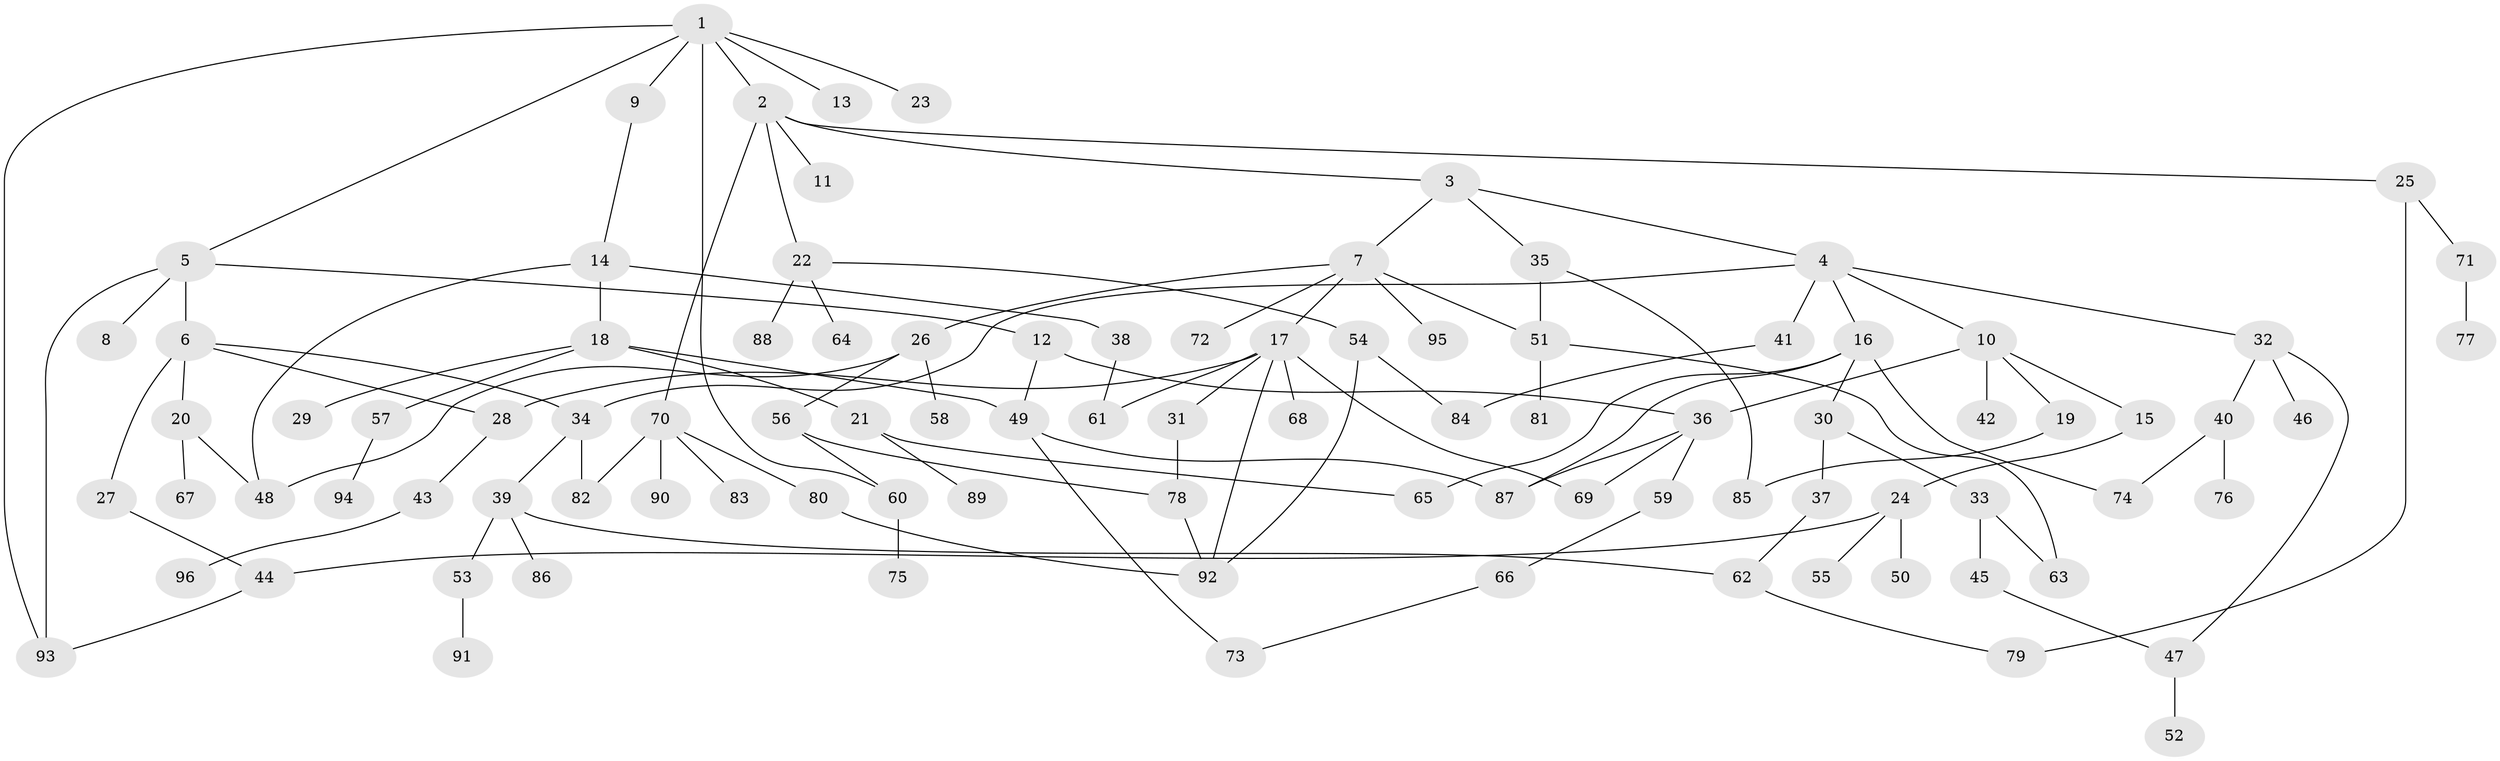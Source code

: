 // Generated by graph-tools (version 1.1) at 2025/34/03/09/25 02:34:02]
// undirected, 96 vertices, 124 edges
graph export_dot {
graph [start="1"]
  node [color=gray90,style=filled];
  1;
  2;
  3;
  4;
  5;
  6;
  7;
  8;
  9;
  10;
  11;
  12;
  13;
  14;
  15;
  16;
  17;
  18;
  19;
  20;
  21;
  22;
  23;
  24;
  25;
  26;
  27;
  28;
  29;
  30;
  31;
  32;
  33;
  34;
  35;
  36;
  37;
  38;
  39;
  40;
  41;
  42;
  43;
  44;
  45;
  46;
  47;
  48;
  49;
  50;
  51;
  52;
  53;
  54;
  55;
  56;
  57;
  58;
  59;
  60;
  61;
  62;
  63;
  64;
  65;
  66;
  67;
  68;
  69;
  70;
  71;
  72;
  73;
  74;
  75;
  76;
  77;
  78;
  79;
  80;
  81;
  82;
  83;
  84;
  85;
  86;
  87;
  88;
  89;
  90;
  91;
  92;
  93;
  94;
  95;
  96;
  1 -- 2;
  1 -- 5;
  1 -- 9;
  1 -- 13;
  1 -- 23;
  1 -- 93;
  1 -- 60;
  2 -- 3;
  2 -- 11;
  2 -- 22;
  2 -- 25;
  2 -- 70;
  3 -- 4;
  3 -- 7;
  3 -- 35;
  4 -- 10;
  4 -- 16;
  4 -- 32;
  4 -- 41;
  4 -- 34;
  5 -- 6;
  5 -- 8;
  5 -- 12;
  5 -- 93;
  6 -- 20;
  6 -- 27;
  6 -- 34;
  6 -- 28;
  7 -- 17;
  7 -- 26;
  7 -- 72;
  7 -- 95;
  7 -- 51;
  9 -- 14;
  10 -- 15;
  10 -- 19;
  10 -- 42;
  10 -- 36;
  12 -- 36;
  12 -- 49;
  14 -- 18;
  14 -- 38;
  14 -- 48;
  15 -- 24;
  16 -- 30;
  16 -- 65;
  16 -- 74;
  16 -- 87;
  17 -- 28;
  17 -- 31;
  17 -- 61;
  17 -- 68;
  17 -- 69;
  17 -- 92;
  18 -- 21;
  18 -- 29;
  18 -- 49;
  18 -- 57;
  19 -- 85;
  20 -- 67;
  20 -- 48;
  21 -- 89;
  21 -- 65;
  22 -- 54;
  22 -- 64;
  22 -- 88;
  24 -- 44;
  24 -- 50;
  24 -- 55;
  25 -- 71;
  25 -- 79;
  26 -- 48;
  26 -- 56;
  26 -- 58;
  27 -- 44;
  28 -- 43;
  30 -- 33;
  30 -- 37;
  31 -- 78;
  32 -- 40;
  32 -- 46;
  32 -- 47;
  33 -- 45;
  33 -- 63;
  34 -- 39;
  34 -- 82;
  35 -- 51;
  35 -- 85;
  36 -- 59;
  36 -- 69;
  36 -- 87;
  37 -- 62;
  38 -- 61;
  39 -- 53;
  39 -- 86;
  39 -- 62;
  40 -- 74;
  40 -- 76;
  41 -- 84;
  43 -- 96;
  44 -- 93;
  45 -- 47;
  47 -- 52;
  49 -- 73;
  49 -- 87;
  51 -- 63;
  51 -- 81;
  53 -- 91;
  54 -- 84;
  54 -- 92;
  56 -- 60;
  56 -- 78;
  57 -- 94;
  59 -- 66;
  60 -- 75;
  62 -- 79;
  66 -- 73;
  70 -- 80;
  70 -- 82;
  70 -- 83;
  70 -- 90;
  71 -- 77;
  78 -- 92;
  80 -- 92;
}
